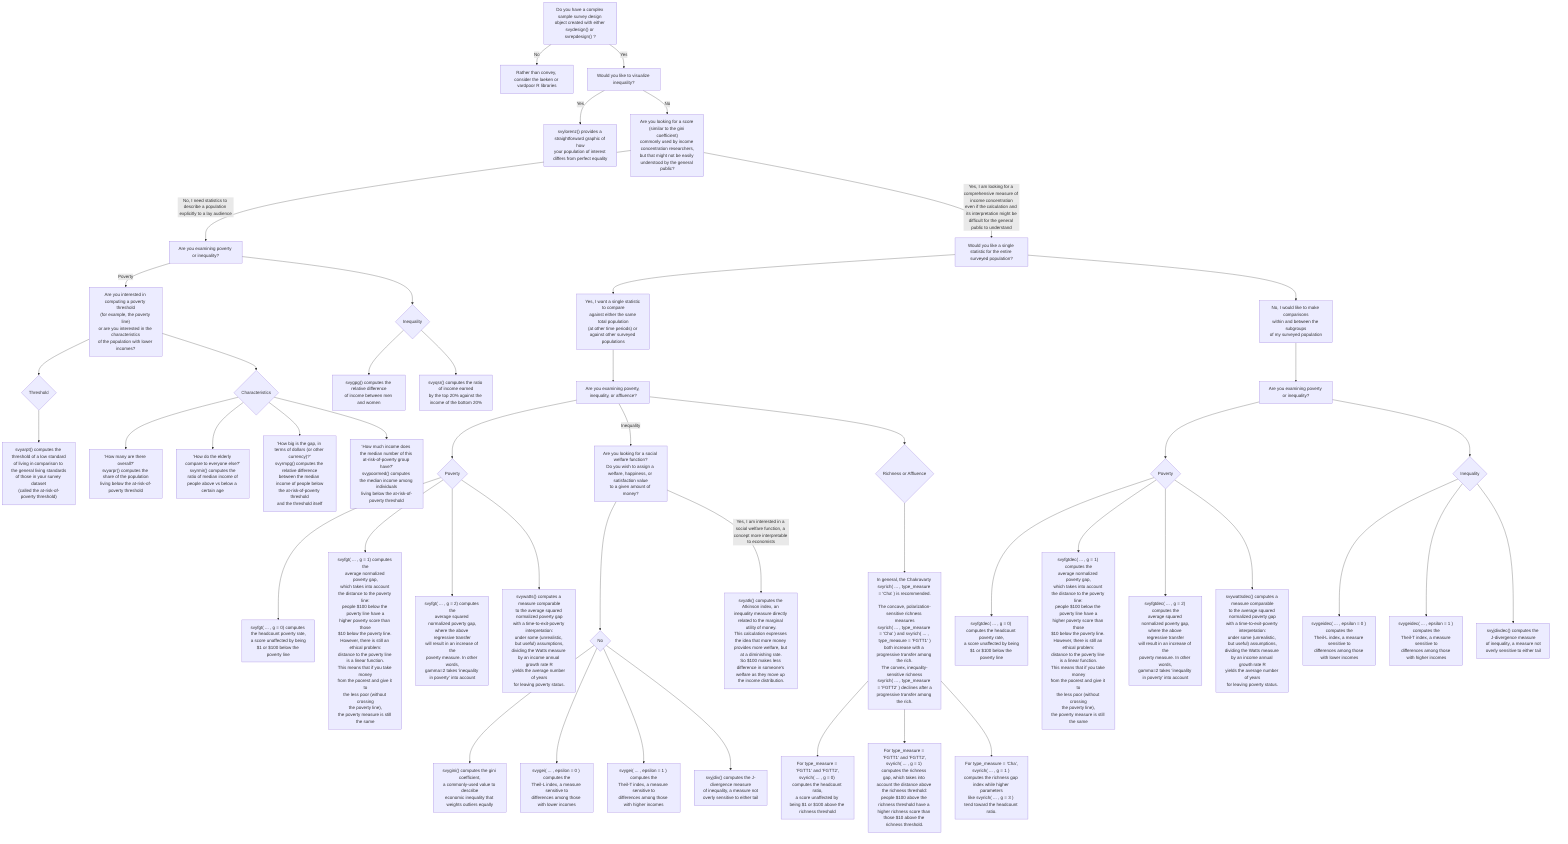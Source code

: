 graph TD

	A["Do you have a complex sample survey design object created with either svydesign() or svrepdesign() ?"]
	
	A --> |No| B["Rather than convey, consider the laeken or vardpoor R libraries"]
	
	A --> |Yes| C["Would you like to visualize inequality?"]
	
	C --> |Yes| D["svylorenz() provides a straightforward graphic of how<br>your population of interest differs from perfect equality"]
	
	C --> |No| E["Are you looking for a score (similar to the gini coefficient)<br>commonly used by income concentration researchers,<br>but that might not be easily understood by the general public?"]
	
	E --> |No, I need statistics to describe a population explicitly to a lay audience| F["Are you examining poverty or inequality?"]
	E --> |Yes, I am looking for a comprehensive measure of income concentration<br>even if the calculation and its interpretation might be<br>difficult for the general public to understand| G["Would you like a single statistic for the entire surveyed population?"]

	F --> |Poverty| H["Are you interested in computing a poverty threshold<br>(for example, the poverty line)<br>or are you interested in the characteristics<br>of the population with lower incomes?"]
	F --> I{Inequality}
	
	H --> J{Threshold}
	J --> K["svyarpt() computes the threshold of a low standard<br>of living in comparison to the general living standards<br>of those in your survey dataset<br>(called the at-risk-of-poverty threshold)"]
	
	H --> L{"Characteristics"}
	
	L --> M["'How many are there overall?'<br>svyarpr() computes the share of the population<br>living below the at-risk-of-poverty threshold"]
	L --> N["'How do the elderly compare to everyone else?'<br>svyrmir() computes the<br>ratio of median income of<br>people above vs below a certain age"]
	L --> O["'How big is the gap, in terms of dollars (or other currency)?'<br>svyrmpg() computes the relative difference<br>between the median income of people below<br>the at-risk-of-poverty threshold<br>and the threshold itself"]
	L --> P["'How much income does the median number of this at-risk-of-poverty group have?'<br>svypoormed() computes the median income among individuals<br>living below the at-risk-of-poverty threshold"]
	
	I --> Q["svygpg() computes the relative difference<br>of income between men and women"]
	I --> R["svyqsr() computes the ratio of income earned<br>by the top 20% against the income of the bottom 20%"]


	G --> S["Yes, I want a single statistic to compare<br>against either the same total population<br>(at other time periods) or against other surveyed populations"]
	G --> T["No, I would like to make comparisons<br>within and between the subgroups<br>of my surveyed population"]


	S --> U["Are you examining poverty, inequality, or affluence?"]
	
	U --> V{"Poverty"}
	
	V --> W["svyfgt( ... , g = 0) computes the headcount poverty rate,<br>a score unaffected by being<br>$1 or $100 below the poverty line"]
	V --> X["svyfgt( ... , g = 1) computes the<br>average normalized poverty gap,<br>which takes into account the distance to the poverty line:<br>people $100 below the poverty line have a<br>higher poverty score than those<br>$10 below the poverty line. <br>However, there is still an ethical problem:<br>distance to the poverty line is a linear function.<br>This means that if you take money<br>from the poorest and give it to<br>the less poor (without crossing<br>the poverty line),<br>the poverty measure is still the same"]
	V --> Y["svyfgt( ... , g = 2) computes the<br>average squared normalized poverty gap,<br>where the above regressive transfer<br>will result in an increase of the<br>poverty measure. In other words,<br>gamma=2 takes 'inequality in poverty' into account"]
	V --> Z["svywatts() computes a measure comparable<br>to the average squared normalized poverty gap<br>with a time-to-exit-poverty interpretation:<br>under some (unrealistic, but useful) assumptions,<br>dividing the Watts measure by an income annual growth rate R<br>yields the average number of years<br>for leaving poverty status."]
	
	U --> |Inequality| AA["Are you looking for a social welfare function?<br>Do you wish to assign a welfare, happiness, or satisfaction value<br>to a given amount of money?"]	
	
	AA --> TT{"No"}
	
	AA --> |Yes, I am interested in a social welfare function, a concept more interpretable to economists| RR["svyatk() computes the Atkinson index, an inequality measure directly related to the marginal utility of money.<br>This calculation expresses the idea that more money provides more welfare, but at a diminishing rate.<br>So $100 makes less difference in someone's welfare as they move up the income distribution."]
	
	U --> VV{"Richness or Affluence"}
	
	VV --> OO["In general, the Chakravarty svyrich( ... , type_measure = 'Cha' ) is recommended.<br><br>The concave, polarization-sensitive richness measures<br>svyrich( ... , type_measure = 'Cha' ) and svyrich( ... , type_measure = 'FGTT1' )<br>both increase with a progressive transfer among the rich.<br>The convex, inequality-sensitive richness<br>svyrich( ... , type_measure = 'FGTT2' ) declines after a<br>progressive transfer among the rich."]
	
	OO --> WW["For type_measure = 'FGTT1' and 'FGTT2',<br>svyrich( ... , g = 0) computes the headcount ratio,<br>a score unaffected by being $1 or $100 above the richness threshold"]

	OO --> UU["For type_measure = 'FGTT1' and 'FGTT2',<br>svyrich( ... , g = 1) computes the richness gap, which takes into account the distance above the richness threshold:<br>people $100 above the richness threshold have a higher richness score than those $10 above the richness threshold."]
	
	OO --> XX["For type_measure = 'Cha',<br>svyrich( ... , g = 1 ) computes the richness gap index while higher parameters<br>like svyrich( ... , g = 3 ) tend toward the headcount ratio."]
	
	TT --> BB["svygini() computes the gini coefficient,<br>a commonly-used value to describe<br>economic inequality that weights outliers equally"]
	TT --> CC["svygei( ... , epsilon = 0 ) computes the<br>Theil-L index, a measure sensitive to<br>differences among those with lower incomes"]
	TT --> DD["svygei( ... , epsilon = 1 ) computes the<br>Theil-T index, a measure sensitive to<br>differences among those with higher incomes"]
	TT --> EE["svyjdiv() computes the J-divergence measure<br>of inequality, a measure not<br>overly sensitive to either tail"]
	
	
	T --> FF["Are you examining poverty or inequality?"]
	
	FF --> GG{"Poverty"}
	
	GG --> HH["svyfgtdec( ... , g = 0) computes the headcount poverty rate,<br>a score unaffected by being<br>$1 or $100 below the poverty line"]
	GG -->II["svyfgtdec( ... , g = 1) computes the<br>average normalized poverty gap,<br>which takes into account the distance to the poverty line:<br>people $100 below the poverty line have a<br>higher poverty score than those<br>$10 below the poverty line. <br>However, there is still an ethical problem:<br>distance to the poverty line is a linear function.<br>This means that if you take money<br>from the poorest and give it to<br>the less poor (without crossing<br>the poverty line),<br>the poverty measure is still the same"]
	GG --> JJ["svyfgtdec( ... , g = 2) computes the<br>average squared normalized poverty gap,<br>where the above regressive transfer<br>will result in an increase of the<br>poverty measure. In other words,<br>gamma=2 takes 'inequality in poverty' into account"]
	GG --> KK["svywattsdec() computes a measure comparable<br>to the average squared normalized poverty gap<br>with a time-to-exit-poverty interpretation:<br>under some (unrealistic, but useful) assumptions,<br>dividing the Watts measure by an income annual growth rate R<br>yields the average number of years<br>for leaving poverty status."]
	
	
	
	FF --> LL{"Inequality"}
	
	LL --> MM["svygeidec( ... , epsilon = 0 ) computes the<br>Theil-L index, a measure sensitive to<br>differences among those with lower incomes"]
	LL --> NN["svygeidec( ... , epsilon = 1 ) computes the<br>Theil-T index, a measure sensitive to<br>differences among those with higher incomes"]
	LL --> YY["svyjdivdec() computes the J-divergence measure<br>of inequality, a measure not<br>overly sensitive to either tail"]